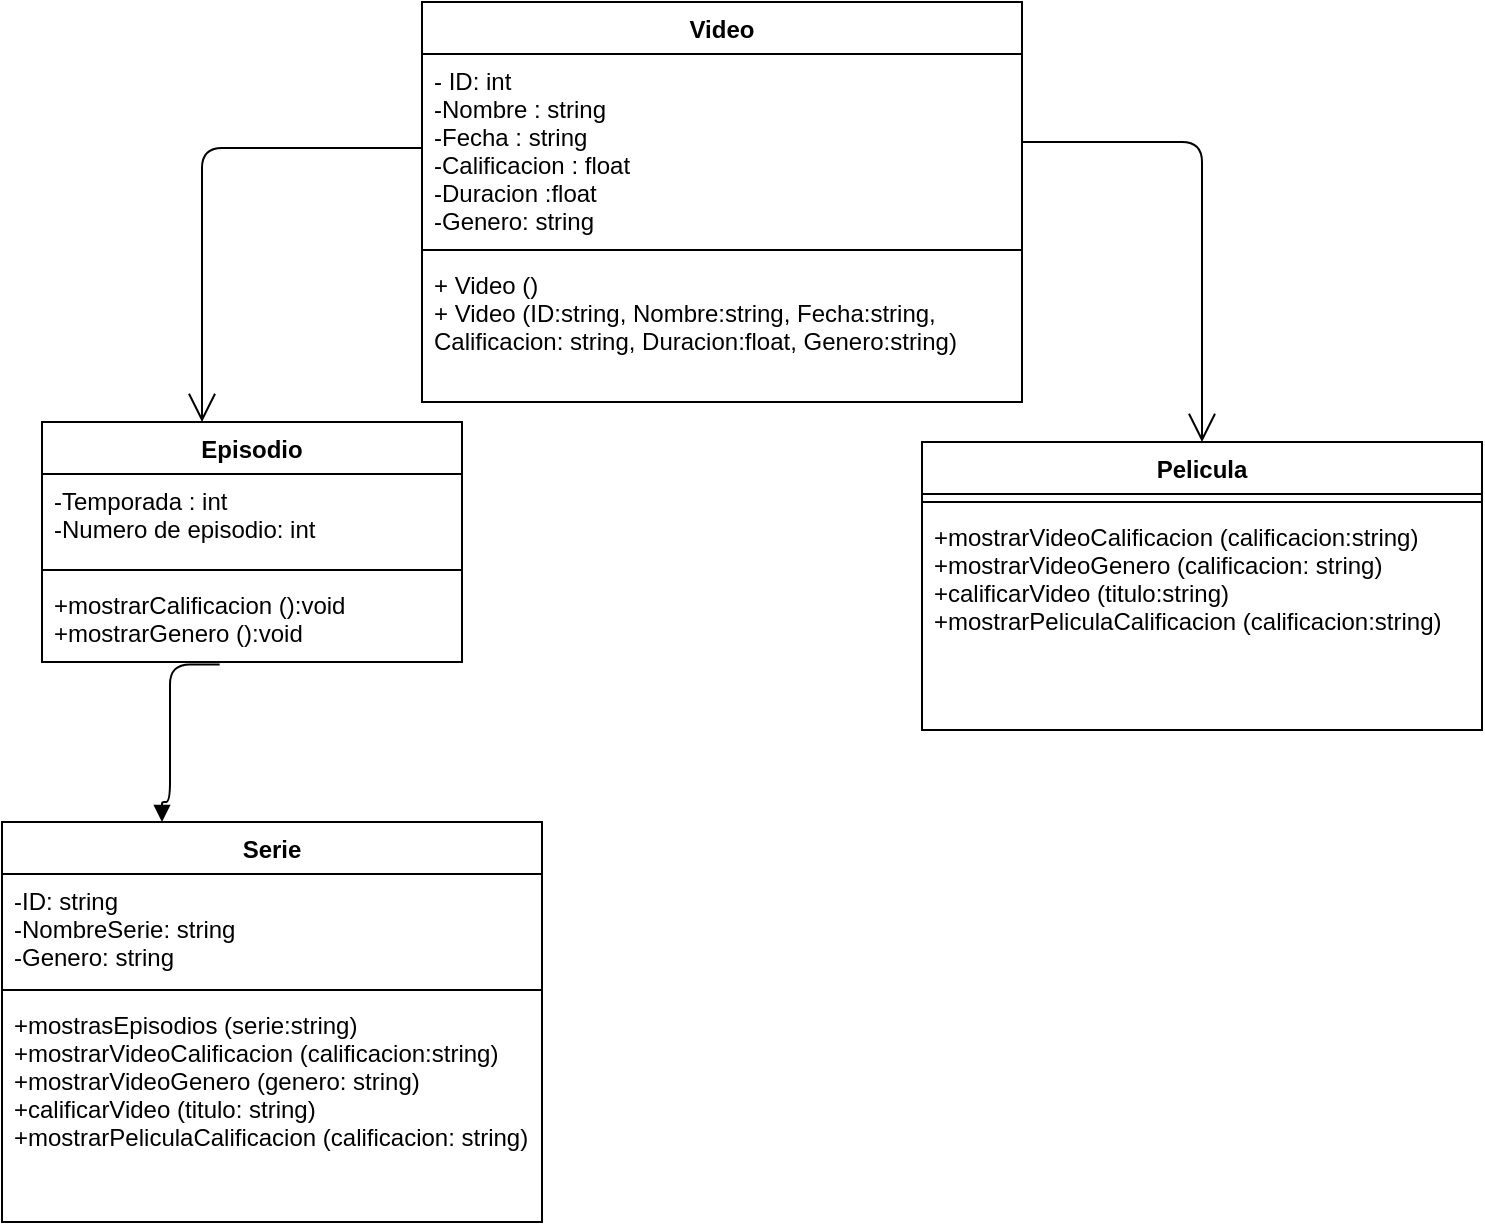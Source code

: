<mxfile>
    <diagram id="ZBzXes0WbrqCvFhTMkAU" name="Page-1">
        <mxGraphModel dx="259" dy="433" grid="1" gridSize="10" guides="1" tooltips="1" connect="1" arrows="1" fold="1" page="1" pageScale="1" pageWidth="850" pageHeight="1100" math="0" shadow="0">
            <root>
                <mxCell id="0"/>
                <mxCell id="1" parent="0"/>
                <mxCell id="6" value="Video" style="swimlane;fontStyle=1;align=center;verticalAlign=top;childLayout=stackLayout;horizontal=1;startSize=26;horizontalStack=0;resizeParent=1;resizeParentMax=0;resizeLast=0;collapsible=1;marginBottom=0;" parent="1" vertex="1">
                    <mxGeometry x="300" y="20" width="300" height="200" as="geometry"/>
                </mxCell>
                <mxCell id="7" value="- ID: int&#10;-Nombre : string&#10;-Fecha : string&#10;-Calificacion : float &#10;-Duracion :float&#10;-Genero: string&#10;&#10;&#10;" style="text;strokeColor=none;fillColor=none;align=left;verticalAlign=top;spacingLeft=4;spacingRight=4;overflow=hidden;rotatable=0;points=[[0,0.5],[1,0.5]];portConstraint=eastwest;" parent="6" vertex="1">
                    <mxGeometry y="26" width="300" height="94" as="geometry"/>
                </mxCell>
                <mxCell id="8" value="" style="line;strokeWidth=1;fillColor=none;align=left;verticalAlign=middle;spacingTop=-1;spacingLeft=3;spacingRight=3;rotatable=0;labelPosition=right;points=[];portConstraint=eastwest;strokeColor=inherit;" parent="6" vertex="1">
                    <mxGeometry y="120" width="300" height="8" as="geometry"/>
                </mxCell>
                <mxCell id="9" value="+ Video ()&#10;+ Video (ID:string, Nombre:string, Fecha:string,&#10;Calificacion: string, Duracion:float, Genero:string)" style="text;strokeColor=none;fillColor=none;align=left;verticalAlign=top;spacingLeft=4;spacingRight=4;overflow=hidden;rotatable=0;points=[[0,0.5],[1,0.5]];portConstraint=eastwest;" parent="6" vertex="1">
                    <mxGeometry y="128" width="300" height="72" as="geometry"/>
                </mxCell>
                <mxCell id="10" value="" style="endArrow=open;endFill=1;endSize=12;html=1;" parent="1" edge="1">
                    <mxGeometry width="160" relative="1" as="geometry">
                        <mxPoint x="600" y="90" as="sourcePoint"/>
                        <mxPoint x="690" y="240" as="targetPoint"/>
                        <Array as="points">
                            <mxPoint x="690" y="90"/>
                        </Array>
                    </mxGeometry>
                </mxCell>
                <mxCell id="12" value="" style="endArrow=open;endFill=1;endSize=12;html=1;exitX=0;exitY=0.5;exitDx=0;exitDy=0;" parent="1" source="7" edge="1">
                    <mxGeometry width="160" relative="1" as="geometry">
                        <mxPoint x="220" y="160" as="sourcePoint"/>
                        <mxPoint x="190" y="230" as="targetPoint"/>
                        <Array as="points">
                            <mxPoint x="190" y="93"/>
                        </Array>
                    </mxGeometry>
                </mxCell>
                <mxCell id="13" value="Episodio" style="swimlane;fontStyle=1;align=center;verticalAlign=top;childLayout=stackLayout;horizontal=1;startSize=26;horizontalStack=0;resizeParent=1;resizeParentMax=0;resizeLast=0;collapsible=1;marginBottom=0;" parent="1" vertex="1">
                    <mxGeometry x="110" y="230" width="210" height="120" as="geometry"/>
                </mxCell>
                <mxCell id="14" value="-Temporada : int&#10;-Numero de episodio: int&#10;" style="text;strokeColor=none;fillColor=none;align=left;verticalAlign=top;spacingLeft=4;spacingRight=4;overflow=hidden;rotatable=0;points=[[0,0.5],[1,0.5]];portConstraint=eastwest;" parent="13" vertex="1">
                    <mxGeometry y="26" width="210" height="44" as="geometry"/>
                </mxCell>
                <mxCell id="15" value="" style="line;strokeWidth=1;fillColor=none;align=left;verticalAlign=middle;spacingTop=-1;spacingLeft=3;spacingRight=3;rotatable=0;labelPosition=right;points=[];portConstraint=eastwest;strokeColor=inherit;" parent="13" vertex="1">
                    <mxGeometry y="70" width="210" height="8" as="geometry"/>
                </mxCell>
                <mxCell id="16" value="+mostrarCalificacion ():void&#10;+mostrarGenero ():void" style="text;strokeColor=none;fillColor=none;align=left;verticalAlign=top;spacingLeft=4;spacingRight=4;overflow=hidden;rotatable=0;points=[[0,0.5],[1,0.5]];portConstraint=eastwest;" parent="13" vertex="1">
                    <mxGeometry y="78" width="210" height="42" as="geometry"/>
                </mxCell>
                <mxCell id="17" value="Pelicula" style="swimlane;fontStyle=1;align=center;verticalAlign=top;childLayout=stackLayout;horizontal=1;startSize=26;horizontalStack=0;resizeParent=1;resizeParentMax=0;resizeLast=0;collapsible=1;marginBottom=0;" parent="1" vertex="1">
                    <mxGeometry x="550" y="240" width="280" height="144" as="geometry"/>
                </mxCell>
                <mxCell id="19" value="" style="line;strokeWidth=1;fillColor=none;align=left;verticalAlign=middle;spacingTop=-1;spacingLeft=3;spacingRight=3;rotatable=0;labelPosition=right;points=[];portConstraint=eastwest;strokeColor=inherit;" parent="17" vertex="1">
                    <mxGeometry y="26" width="280" height="8" as="geometry"/>
                </mxCell>
                <mxCell id="20" value="+mostrarVideoCalificacion (calificacion:string)&#10;+mostrarVideoGenero (calificacion: string)&#10;+calificarVideo (titulo:string)&#10;+mostrarPeliculaCalificacion (calificacion:string)" style="text;strokeColor=none;fillColor=none;align=left;verticalAlign=top;spacingLeft=4;spacingRight=4;overflow=hidden;rotatable=0;points=[[0,0.5],[1,0.5]];portConstraint=eastwest;" parent="17" vertex="1">
                    <mxGeometry y="34" width="280" height="110" as="geometry"/>
                </mxCell>
                <mxCell id="22" value="" style="endArrow=block;endFill=1;html=1;edgeStyle=orthogonalEdgeStyle;align=left;verticalAlign=top;exitX=0.423;exitY=1.029;exitDx=0;exitDy=0;exitPerimeter=0;" parent="1" source="16" edge="1">
                    <mxGeometry x="-1" relative="1" as="geometry">
                        <mxPoint x="100" y="420" as="sourcePoint"/>
                        <mxPoint x="170" y="430" as="targetPoint"/>
                        <Array as="points">
                            <mxPoint x="174" y="420"/>
                            <mxPoint x="170" y="420"/>
                        </Array>
                    </mxGeometry>
                </mxCell>
                <mxCell id="24" value="Serie" style="swimlane;fontStyle=1;align=center;verticalAlign=top;childLayout=stackLayout;horizontal=1;startSize=26;horizontalStack=0;resizeParent=1;resizeParentMax=0;resizeLast=0;collapsible=1;marginBottom=0;" parent="1" vertex="1">
                    <mxGeometry x="90" y="430" width="270" height="200" as="geometry"/>
                </mxCell>
                <mxCell id="25" value="-ID: string&#10;-NombreSerie: string&#10;-Genero: string" style="text;strokeColor=none;fillColor=none;align=left;verticalAlign=top;spacingLeft=4;spacingRight=4;overflow=hidden;rotatable=0;points=[[0,0.5],[1,0.5]];portConstraint=eastwest;" parent="24" vertex="1">
                    <mxGeometry y="26" width="270" height="54" as="geometry"/>
                </mxCell>
                <mxCell id="26" value="" style="line;strokeWidth=1;fillColor=none;align=left;verticalAlign=middle;spacingTop=-1;spacingLeft=3;spacingRight=3;rotatable=0;labelPosition=right;points=[];portConstraint=eastwest;strokeColor=inherit;" parent="24" vertex="1">
                    <mxGeometry y="80" width="270" height="8" as="geometry"/>
                </mxCell>
                <mxCell id="27" value="+mostrasEpisodios (serie:string)&#10;+mostrarVideoCalificacion (calificacion:string)&#10;+mostrarVideoGenero (genero: string)&#10;+calificarVideo (titulo: string)&#10;+mostrarPeliculaCalificacion (calificacion: string)" style="text;strokeColor=none;fillColor=none;align=left;verticalAlign=top;spacingLeft=4;spacingRight=4;overflow=hidden;rotatable=0;points=[[0,0.5],[1,0.5]];portConstraint=eastwest;" parent="24" vertex="1">
                    <mxGeometry y="88" width="270" height="112" as="geometry"/>
                </mxCell>
            </root>
        </mxGraphModel>
    </diagram>
</mxfile>